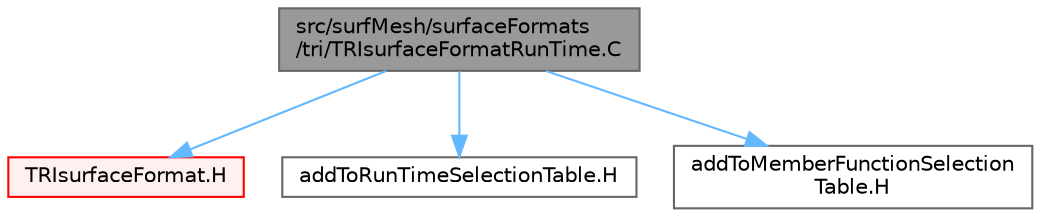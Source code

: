 digraph "src/surfMesh/surfaceFormats/tri/TRIsurfaceFormatRunTime.C"
{
 // LATEX_PDF_SIZE
  bgcolor="transparent";
  edge [fontname=Helvetica,fontsize=10,labelfontname=Helvetica,labelfontsize=10];
  node [fontname=Helvetica,fontsize=10,shape=box,height=0.2,width=0.4];
  Node1 [id="Node000001",label="src/surfMesh/surfaceFormats\l/tri/TRIsurfaceFormatRunTime.C",height=0.2,width=0.4,color="gray40", fillcolor="grey60", style="filled", fontcolor="black",tooltip=" "];
  Node1 -> Node2 [id="edge1_Node000001_Node000002",color="steelblue1",style="solid",tooltip=" "];
  Node2 [id="Node000002",label="TRIsurfaceFormat.H",height=0.2,width=0.4,color="red", fillcolor="#FFF0F0", style="filled",URL="$TRIsurfaceFormat_8H.html",tooltip=" "];
  Node1 -> Node268 [id="edge2_Node000001_Node000268",color="steelblue1",style="solid",tooltip=" "];
  Node268 [id="Node000268",label="addToRunTimeSelectionTable.H",height=0.2,width=0.4,color="grey40", fillcolor="white", style="filled",URL="$addToRunTimeSelectionTable_8H.html",tooltip="Macros for easy insertion into run-time selection tables."];
  Node1 -> Node269 [id="edge3_Node000001_Node000269",color="steelblue1",style="solid",tooltip=" "];
  Node269 [id="Node000269",label="addToMemberFunctionSelection\lTable.H",height=0.2,width=0.4,color="grey40", fillcolor="white", style="filled",URL="$addToMemberFunctionSelectionTable_8H.html",tooltip="Macros for easy insertion into member function selection tables."];
}
